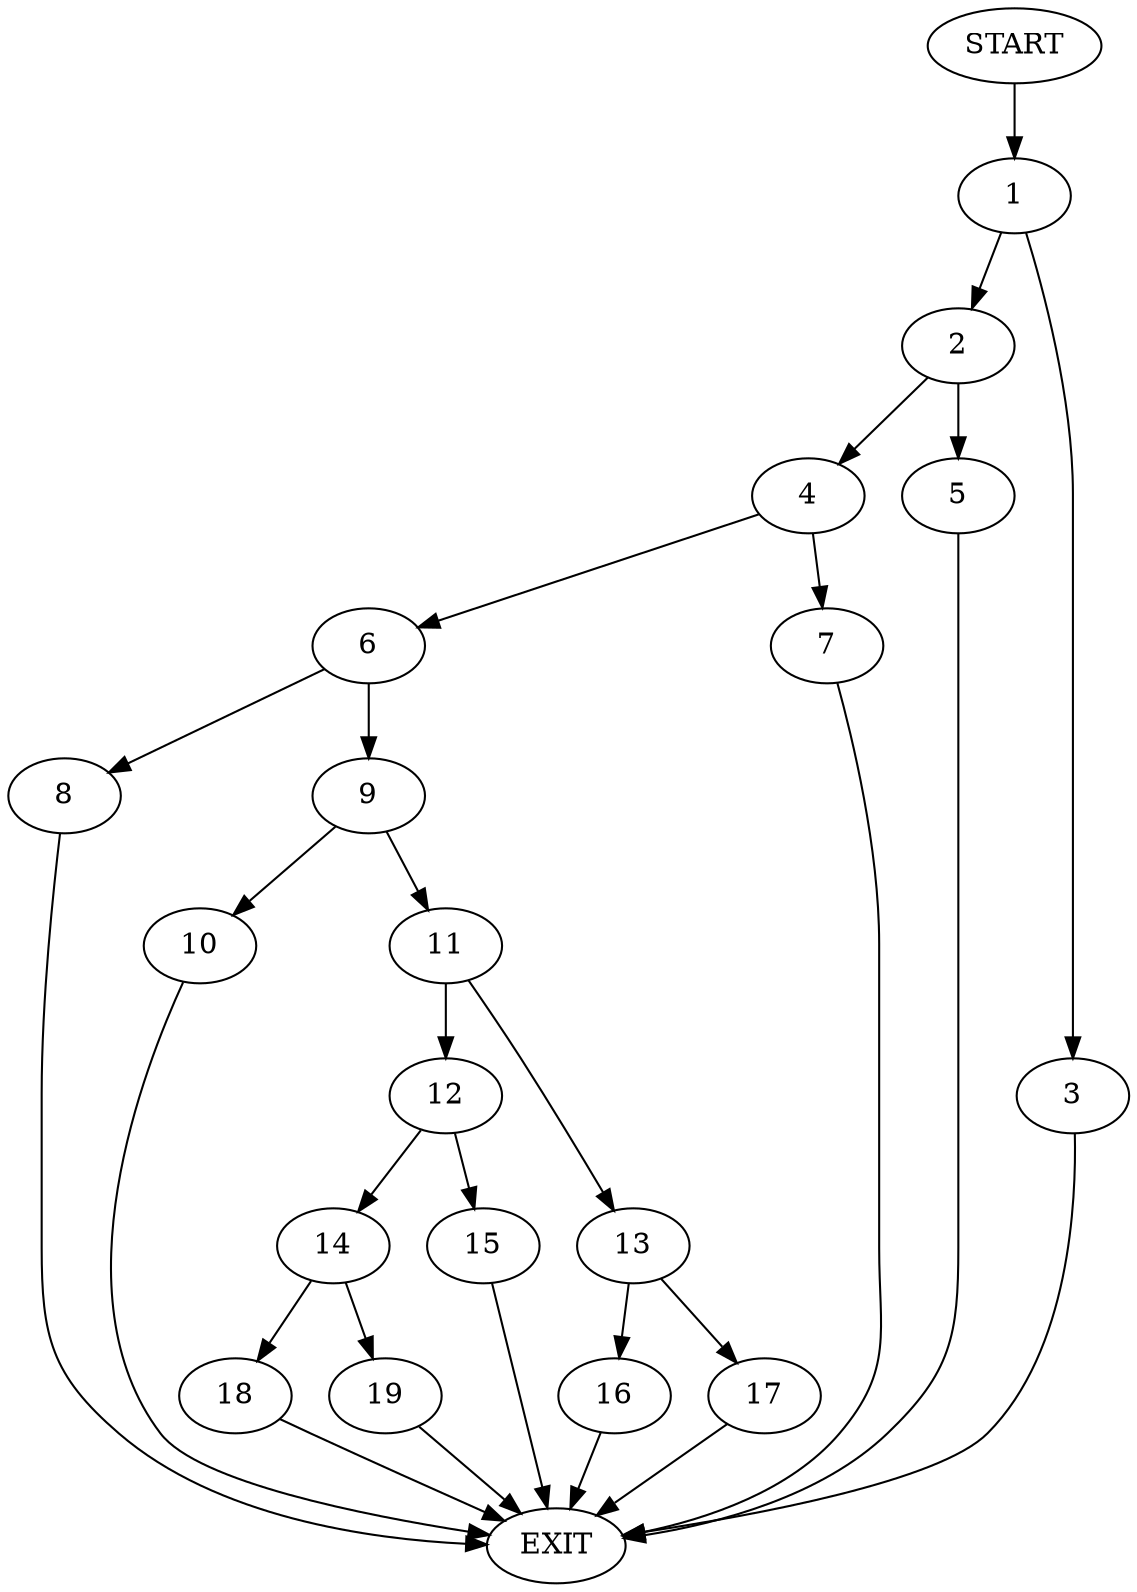 digraph {
0 [label="START"]
20 [label="EXIT"]
0 -> 1
1 -> 2
1 -> 3
2 -> 4
2 -> 5
3 -> 20
4 -> 6
4 -> 7
5 -> 20
7 -> 20
6 -> 8
6 -> 9
8 -> 20
9 -> 10
9 -> 11
10 -> 20
11 -> 12
11 -> 13
12 -> 14
12 -> 15
13 -> 16
13 -> 17
16 -> 20
17 -> 20
14 -> 18
14 -> 19
15 -> 20
18 -> 20
19 -> 20
}
